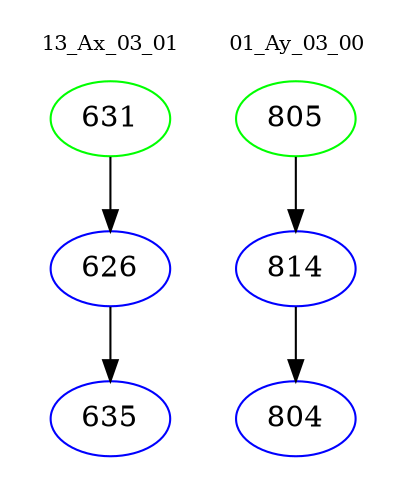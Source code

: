 digraph{
subgraph cluster_0 {
color = white
label = "13_Ax_03_01";
fontsize=10;
T0_631 [label="631", color="green"]
T0_631 -> T0_626 [color="black"]
T0_626 [label="626", color="blue"]
T0_626 -> T0_635 [color="black"]
T0_635 [label="635", color="blue"]
}
subgraph cluster_1 {
color = white
label = "01_Ay_03_00";
fontsize=10;
T1_805 [label="805", color="green"]
T1_805 -> T1_814 [color="black"]
T1_814 [label="814", color="blue"]
T1_814 -> T1_804 [color="black"]
T1_804 [label="804", color="blue"]
}
}
